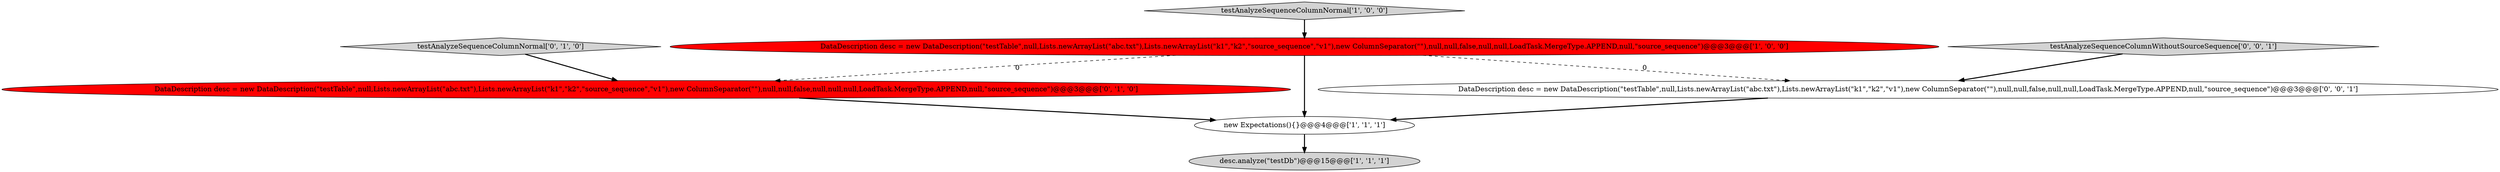 digraph {
7 [style = filled, label = "DataDescription desc = new DataDescription(\"testTable\",null,Lists.newArrayList(\"abc.txt\"),Lists.newArrayList(\"k1\",\"k2\",\"v1\"),new ColumnSeparator(\"\"),null,null,false,null,null,LoadTask.MergeType.APPEND,null,\"source_sequence\")@@@3@@@['0', '0', '1']", fillcolor = white, shape = ellipse image = "AAA0AAABBB3BBB"];
6 [style = filled, label = "testAnalyzeSequenceColumnWithoutSourceSequence['0', '0', '1']", fillcolor = lightgray, shape = diamond image = "AAA0AAABBB3BBB"];
0 [style = filled, label = "new Expectations(){}@@@4@@@['1', '1', '1']", fillcolor = white, shape = ellipse image = "AAA0AAABBB1BBB"];
4 [style = filled, label = "testAnalyzeSequenceColumnNormal['0', '1', '0']", fillcolor = lightgray, shape = diamond image = "AAA0AAABBB2BBB"];
5 [style = filled, label = "DataDescription desc = new DataDescription(\"testTable\",null,Lists.newArrayList(\"abc.txt\"),Lists.newArrayList(\"k1\",\"k2\",\"source_sequence\",\"v1\"),new ColumnSeparator(\"\"),null,null,false,null,null,null,LoadTask.MergeType.APPEND,null,\"source_sequence\")@@@3@@@['0', '1', '0']", fillcolor = red, shape = ellipse image = "AAA1AAABBB2BBB"];
3 [style = filled, label = "desc.analyze(\"testDb\")@@@15@@@['1', '1', '1']", fillcolor = lightgray, shape = ellipse image = "AAA0AAABBB1BBB"];
2 [style = filled, label = "DataDescription desc = new DataDescription(\"testTable\",null,Lists.newArrayList(\"abc.txt\"),Lists.newArrayList(\"k1\",\"k2\",\"source_sequence\",\"v1\"),new ColumnSeparator(\"\"),null,null,false,null,null,LoadTask.MergeType.APPEND,null,\"source_sequence\")@@@3@@@['1', '0', '0']", fillcolor = red, shape = ellipse image = "AAA1AAABBB1BBB"];
1 [style = filled, label = "testAnalyzeSequenceColumnNormal['1', '0', '0']", fillcolor = lightgray, shape = diamond image = "AAA0AAABBB1BBB"];
0->3 [style = bold, label=""];
2->5 [style = dashed, label="0"];
1->2 [style = bold, label=""];
2->0 [style = bold, label=""];
7->0 [style = bold, label=""];
6->7 [style = bold, label=""];
5->0 [style = bold, label=""];
2->7 [style = dashed, label="0"];
4->5 [style = bold, label=""];
}
